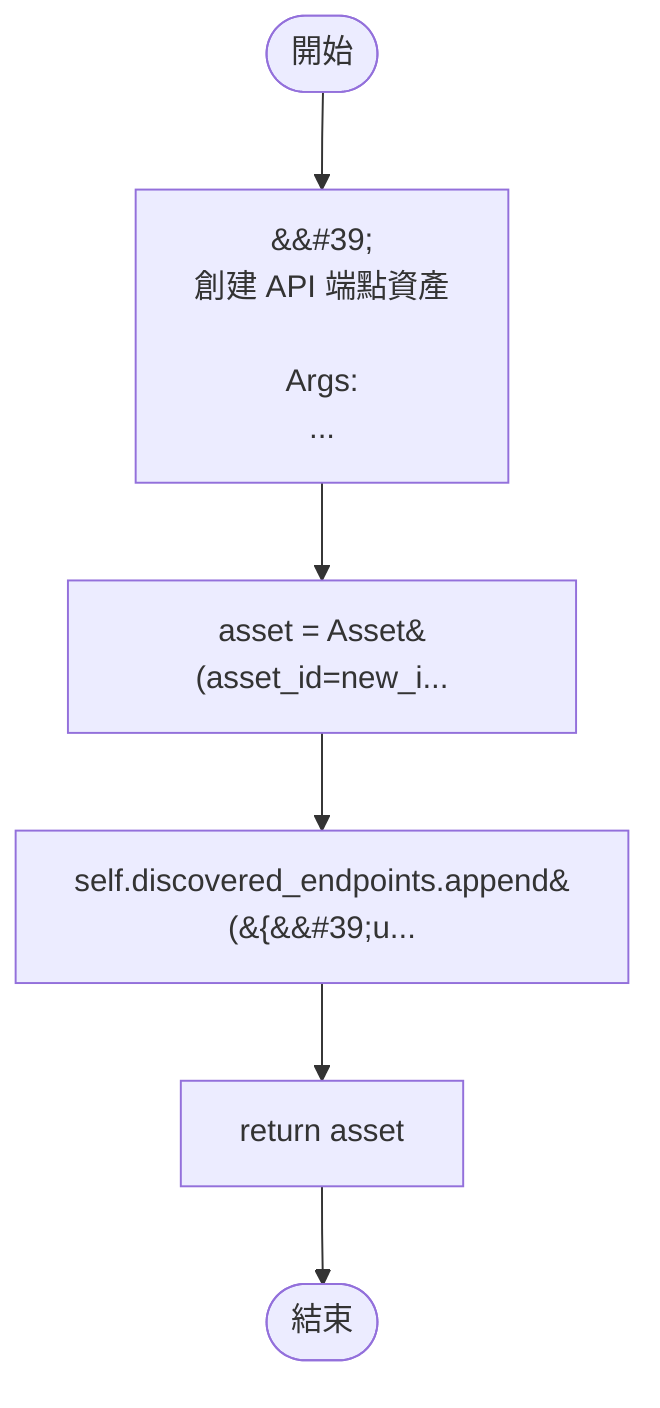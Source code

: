 flowchart TB
    n1([開始])
    n2([結束])
    n3[&amp;&#35;39;\n        創建 API 端點資產\n\n        Args:\n    ...]
    n4[asset = Asset&#40;asset_id=new_i...]
    n5[self.discovered_endpoints.append&#40;&#123;&amp;&#35;39;u...]
    n6[return asset]
    n1 --> n3
    n3 --> n4
    n4 --> n5
    n5 --> n6
    n6 --> n2